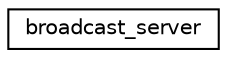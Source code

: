 digraph "Graphical Class Hierarchy"
{
  edge [fontname="Helvetica",fontsize="10",labelfontname="Helvetica",labelfontsize="10"];
  node [fontname="Helvetica",fontsize="10",shape=record];
  rankdir="LR";
  Node0 [label="broadcast_server",height=0.2,width=0.4,color="black", fillcolor="white", style="filled",URL="$classbroadcast__server.html"];
}
